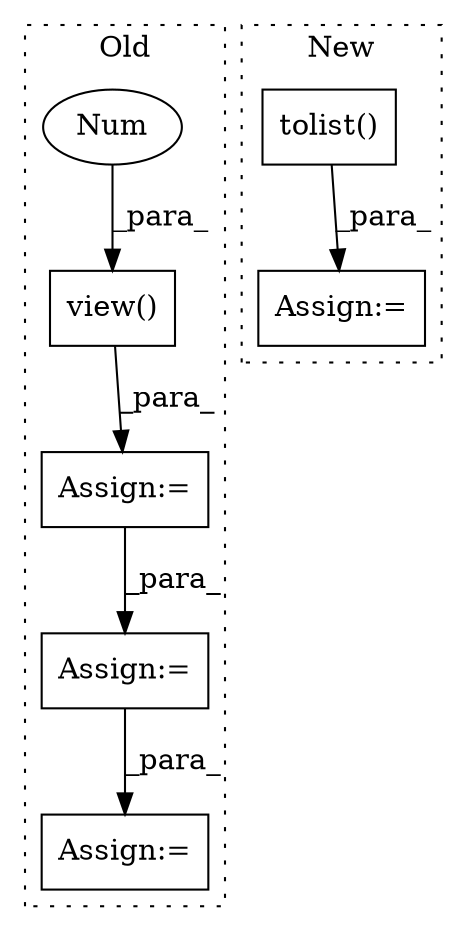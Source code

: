 digraph G {
subgraph cluster0 {
1 [label="view()" a="75" s="2455,2493" l="15,1" shape="box"];
4 [label="Num" a="76" s="2470" l="2" shape="ellipse"];
5 [label="Assign:=" a="68" s="2743" l="4" shape="box"];
6 [label="Assign:=" a="68" s="2631" l="3" shape="box"];
7 [label="Assign:=" a="68" s="2452" l="3" shape="box"];
label = "Old";
style="dotted";
}
subgraph cluster1 {
2 [label="tolist()" a="75" s="4269" l="32" shape="box"];
3 [label="Assign:=" a="68" s="4149" l="4" shape="box"];
label = "New";
style="dotted";
}
1 -> 7 [label="_para_"];
2 -> 3 [label="_para_"];
4 -> 1 [label="_para_"];
6 -> 5 [label="_para_"];
7 -> 6 [label="_para_"];
}
